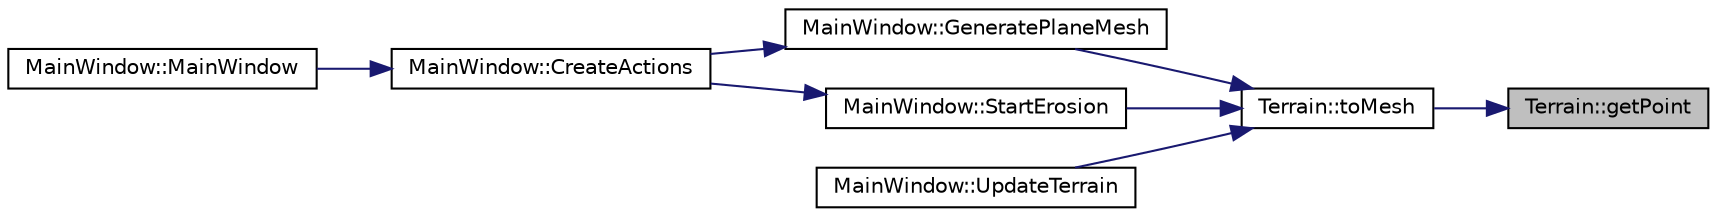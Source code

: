 digraph "Terrain::getPoint"
{
 // LATEX_PDF_SIZE
  edge [fontname="Helvetica",fontsize="10",labelfontname="Helvetica",labelfontsize="10"];
  node [fontname="Helvetica",fontsize="10",shape=record];
  rankdir="RL";
  Node1 [label="Terrain::getPoint",height=0.2,width=0.4,color="black", fillcolor="grey75", style="filled", fontcolor="black",tooltip=" "];
  Node1 -> Node2 [dir="back",color="midnightblue",fontsize="10",style="solid",fontname="Helvetica"];
  Node2 [label="Terrain::toMesh",height=0.2,width=0.4,color="black", fillcolor="white", style="filled",URL="$class_terrain.html#ae2c8483d3142a7cad048760653bdb3f6",tooltip=" "];
  Node2 -> Node3 [dir="back",color="midnightblue",fontsize="10",style="solid",fontname="Helvetica"];
  Node3 [label="MainWindow::GeneratePlaneMesh",height=0.2,width=0.4,color="black", fillcolor="white", style="filled",URL="$class_main_window.html#a1f1013567a6b45b341c6d5ba7de80b93",tooltip=" "];
  Node3 -> Node4 [dir="back",color="midnightblue",fontsize="10",style="solid",fontname="Helvetica"];
  Node4 [label="MainWindow::CreateActions",height=0.2,width=0.4,color="black", fillcolor="white", style="filled",URL="$class_main_window.html#ac196f381c4aad2f18848f1cf490eba35",tooltip=" "];
  Node4 -> Node5 [dir="back",color="midnightblue",fontsize="10",style="solid",fontname="Helvetica"];
  Node5 [label="MainWindow::MainWindow",height=0.2,width=0.4,color="black", fillcolor="white", style="filled",URL="$class_main_window.html#a34c4b4207b46d11a4100c9b19f0e81bb",tooltip=" "];
  Node2 -> Node6 [dir="back",color="midnightblue",fontsize="10",style="solid",fontname="Helvetica"];
  Node6 [label="MainWindow::StartErosion",height=0.2,width=0.4,color="black", fillcolor="white", style="filled",URL="$class_main_window.html#a493ef90e80c07d6b8c86580de3bfd77f",tooltip=" "];
  Node6 -> Node4 [dir="back",color="midnightblue",fontsize="10",style="solid",fontname="Helvetica"];
  Node2 -> Node7 [dir="back",color="midnightblue",fontsize="10",style="solid",fontname="Helvetica"];
  Node7 [label="MainWindow::UpdateTerrain",height=0.2,width=0.4,color="black", fillcolor="white", style="filled",URL="$class_main_window.html#aaf3c26504b4693f207b73eda482ada34",tooltip=" "];
}
